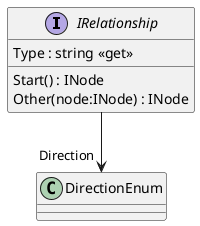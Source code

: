 @startuml
interface IRelationship {
    Type : string <<get>>
    Start() : INode
    Other(node:INode) : INode
}
IRelationship --> "Direction" DirectionEnum
@enduml
